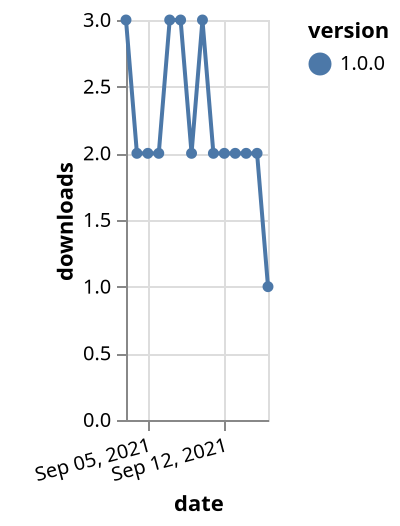 {"$schema": "https://vega.github.io/schema/vega-lite/v5.json", "description": "A simple bar chart with embedded data.", "data": {"values": [{"date": "2021-09-03", "total": 48, "delta": 3, "version": "1.0.0"}, {"date": "2021-09-04", "total": 50, "delta": 2, "version": "1.0.0"}, {"date": "2021-09-05", "total": 52, "delta": 2, "version": "1.0.0"}, {"date": "2021-09-06", "total": 54, "delta": 2, "version": "1.0.0"}, {"date": "2021-09-07", "total": 57, "delta": 3, "version": "1.0.0"}, {"date": "2021-09-08", "total": 60, "delta": 3, "version": "1.0.0"}, {"date": "2021-09-09", "total": 62, "delta": 2, "version": "1.0.0"}, {"date": "2021-09-10", "total": 65, "delta": 3, "version": "1.0.0"}, {"date": "2021-09-11", "total": 67, "delta": 2, "version": "1.0.0"}, {"date": "2021-09-12", "total": 69, "delta": 2, "version": "1.0.0"}, {"date": "2021-09-13", "total": 71, "delta": 2, "version": "1.0.0"}, {"date": "2021-09-14", "total": 73, "delta": 2, "version": "1.0.0"}, {"date": "2021-09-15", "total": 75, "delta": 2, "version": "1.0.0"}, {"date": "2021-09-16", "total": 76, "delta": 1, "version": "1.0.0"}]}, "width": "container", "mark": {"type": "line", "point": {"filled": true}}, "encoding": {"x": {"field": "date", "type": "temporal", "timeUnit": "yearmonthdate", "title": "date", "axis": {"labelAngle": -15}}, "y": {"field": "delta", "type": "quantitative", "title": "downloads"}, "color": {"field": "version", "type": "nominal"}, "tooltip": {"field": "delta"}}}